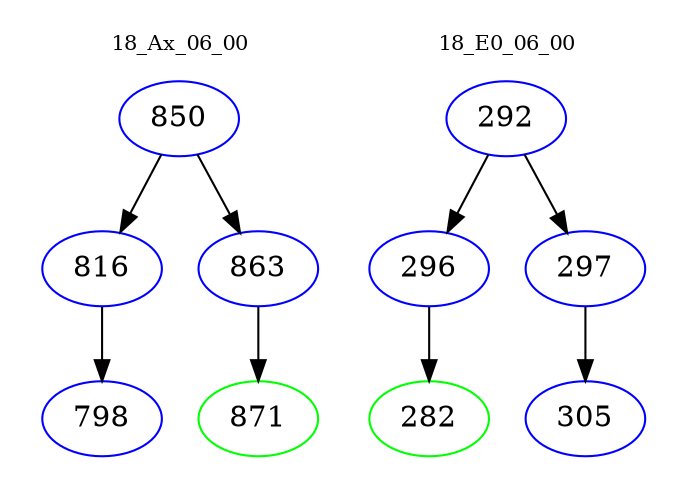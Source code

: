 digraph{
subgraph cluster_0 {
color = white
label = "18_Ax_06_00";
fontsize=10;
T0_850 [label="850", color="blue"]
T0_850 -> T0_816 [color="black"]
T0_816 [label="816", color="blue"]
T0_816 -> T0_798 [color="black"]
T0_798 [label="798", color="blue"]
T0_850 -> T0_863 [color="black"]
T0_863 [label="863", color="blue"]
T0_863 -> T0_871 [color="black"]
T0_871 [label="871", color="green"]
}
subgraph cluster_1 {
color = white
label = "18_E0_06_00";
fontsize=10;
T1_292 [label="292", color="blue"]
T1_292 -> T1_296 [color="black"]
T1_296 [label="296", color="blue"]
T1_296 -> T1_282 [color="black"]
T1_282 [label="282", color="green"]
T1_292 -> T1_297 [color="black"]
T1_297 [label="297", color="blue"]
T1_297 -> T1_305 [color="black"]
T1_305 [label="305", color="blue"]
}
}
